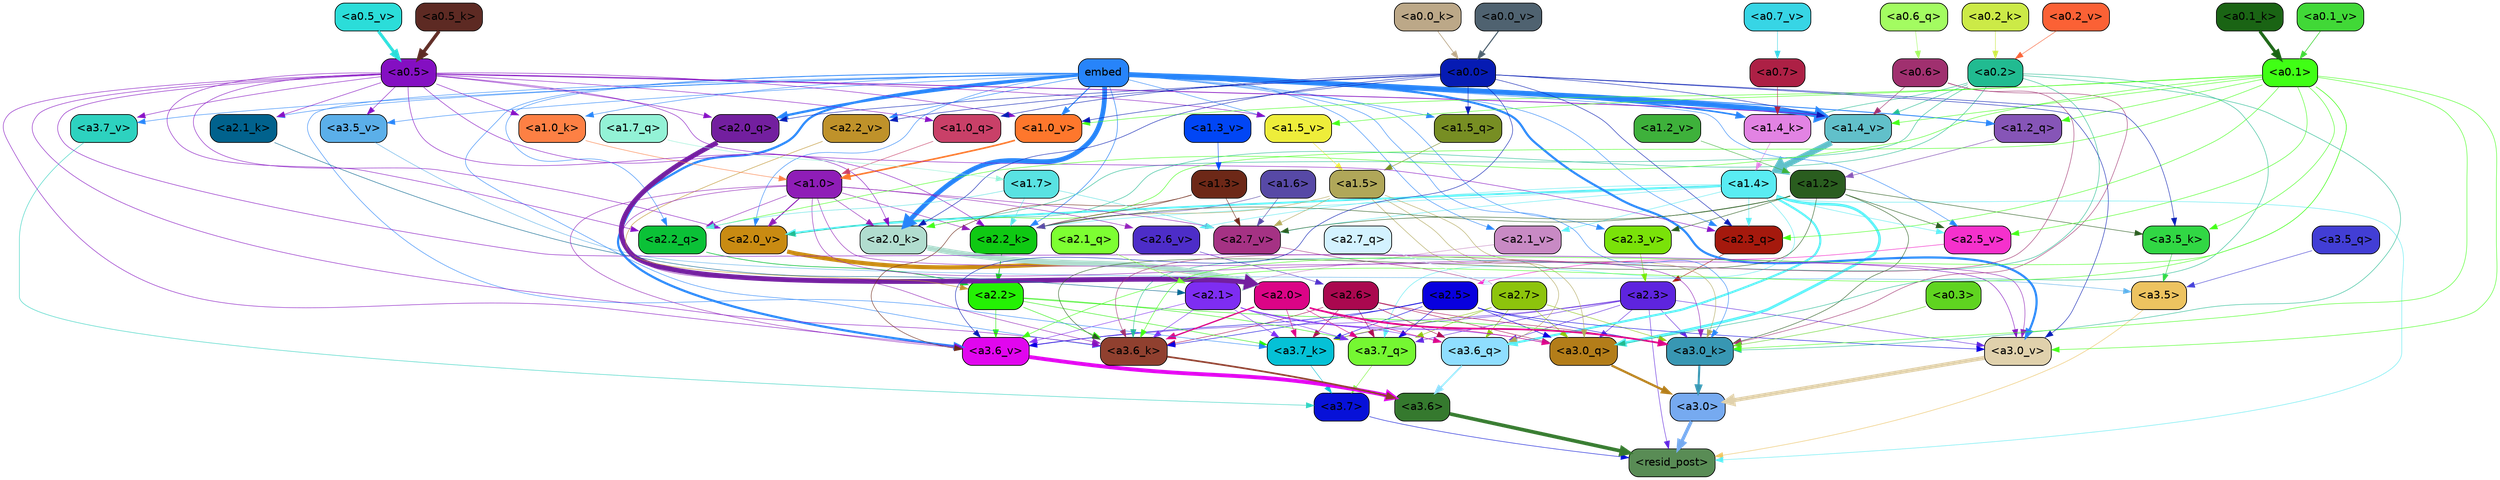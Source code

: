 strict digraph "" {
	graph [bgcolor=transparent,
		layout=dot,
		overlap=false,
		splines=true
	];
	"<a3.7>"	[color=black,
		fillcolor="#0711d8",
		fontname=Helvetica,
		shape=box,
		style="filled, rounded"];
	"<resid_post>"	[color=black,
		fillcolor="#598c55",
		fontname=Helvetica,
		shape=box,
		style="filled, rounded"];
	"<a3.7>" -> "<resid_post>"	[color="#0711d8",
		penwidth=0.6];
	"<a3.6>"	[color=black,
		fillcolor="#35792e",
		fontname=Helvetica,
		shape=box,
		style="filled, rounded"];
	"<a3.6>" -> "<resid_post>"	[color="#35792e",
		penwidth=4.646730065345764];
	"<a3.5>"	[color=black,
		fillcolor="#edc360",
		fontname=Helvetica,
		shape=box,
		style="filled, rounded"];
	"<a3.5>" -> "<resid_post>"	[color="#edc360",
		penwidth=0.6];
	"<a3.0>"	[color=black,
		fillcolor="#76aaf0",
		fontname=Helvetica,
		shape=box,
		style="filled, rounded"];
	"<a3.0>" -> "<resid_post>"	[color="#76aaf0",
		penwidth=4.323132634162903];
	"<a2.3>"	[color=black,
		fillcolor="#5e24df",
		fontname=Helvetica,
		shape=box,
		style="filled, rounded"];
	"<a2.3>" -> "<resid_post>"	[color="#5e24df",
		penwidth=0.6];
	"<a3.7_q>"	[color=black,
		fillcolor="#75f732",
		fontname=Helvetica,
		shape=box,
		style="filled, rounded"];
	"<a2.3>" -> "<a3.7_q>"	[color="#5e24df",
		penwidth=0.6];
	"<a3.6_q>"	[color=black,
		fillcolor="#8fdeff",
		fontname=Helvetica,
		shape=box,
		style="filled, rounded"];
	"<a2.3>" -> "<a3.6_q>"	[color="#5e24df",
		penwidth=0.6];
	"<a3.0_q>"	[color=black,
		fillcolor="#b37d19",
		fontname=Helvetica,
		shape=box,
		style="filled, rounded"];
	"<a2.3>" -> "<a3.0_q>"	[color="#5e24df",
		penwidth=0.6];
	"<a3.7_k>"	[color=black,
		fillcolor="#05c1d6",
		fontname=Helvetica,
		shape=box,
		style="filled, rounded"];
	"<a2.3>" -> "<a3.7_k>"	[color="#5e24df",
		penwidth=0.6];
	"<a3.0_k>"	[color=black,
		fillcolor="#3897b3",
		fontname=Helvetica,
		shape=box,
		style="filled, rounded"];
	"<a2.3>" -> "<a3.0_k>"	[color="#5e24df",
		penwidth=0.6];
	"<a3.6_v>"	[color=black,
		fillcolor="#e106ee",
		fontname=Helvetica,
		shape=box,
		style="filled, rounded"];
	"<a2.3>" -> "<a3.6_v>"	[color="#5e24df",
		penwidth=0.6];
	"<a3.0_v>"	[color=black,
		fillcolor="#e0d1ac",
		fontname=Helvetica,
		shape=box,
		style="filled, rounded"];
	"<a2.3>" -> "<a3.0_v>"	[color="#5e24df",
		penwidth=0.6];
	"<a1.4>"	[color=black,
		fillcolor="#59ecf3",
		fontname=Helvetica,
		shape=box,
		style="filled, rounded"];
	"<a1.4>" -> "<resid_post>"	[color="#59ecf3",
		penwidth=0.6];
	"<a1.4>" -> "<a3.7_q>"	[color="#59ecf3",
		penwidth=0.6];
	"<a1.4>" -> "<a3.6_q>"	[color="#59ecf3",
		penwidth=2.700703263282776];
	"<a1.4>" -> "<a3.0_q>"	[color="#59ecf3",
		penwidth=3.34255850315094];
	"<a2.3_q>"	[color=black,
		fillcolor="#a5190d",
		fontname=Helvetica,
		shape=box,
		style="filled, rounded"];
	"<a1.4>" -> "<a2.3_q>"	[color="#59ecf3",
		penwidth=0.6];
	"<a2.2_k>"	[color=black,
		fillcolor="#0fc913",
		fontname=Helvetica,
		shape=box,
		style="filled, rounded"];
	"<a1.4>" -> "<a2.2_k>"	[color="#59ecf3",
		penwidth=0.6];
	"<a2.7_v>"	[color=black,
		fillcolor="#a53284",
		fontname=Helvetica,
		shape=box,
		style="filled, rounded"];
	"<a1.4>" -> "<a2.7_v>"	[color="#59ecf3",
		penwidth=0.6];
	"<a2.6_v>"	[color=black,
		fillcolor="#4d2dc8",
		fontname=Helvetica,
		shape=box,
		style="filled, rounded"];
	"<a1.4>" -> "<a2.6_v>"	[color="#59ecf3",
		penwidth=0.6];
	"<a2.5_v>"	[color=black,
		fillcolor="#f531cc",
		fontname=Helvetica,
		shape=box,
		style="filled, rounded"];
	"<a1.4>" -> "<a2.5_v>"	[color="#59ecf3",
		penwidth=0.6];
	"<a2.1_v>"	[color=black,
		fillcolor="#c88ac4",
		fontname=Helvetica,
		shape=box,
		style="filled, rounded"];
	"<a1.4>" -> "<a2.1_v>"	[color="#59ecf3",
		penwidth=0.6];
	"<a2.0_v>"	[color=black,
		fillcolor="#c98b12",
		fontname=Helvetica,
		shape=box,
		style="filled, rounded"];
	"<a1.4>" -> "<a2.0_v>"	[color="#59ecf3",
		penwidth=2.387977123260498];
	"<a3.7_q>" -> "<a3.7>"	[color="#75f732",
		penwidth=0.6];
	"<a3.6_q>" -> "<a3.6>"	[color="#8fdeff",
		penwidth=2.03758105635643];
	"<a3.5_q>"	[color=black,
		fillcolor="#423ed5",
		fontname=Helvetica,
		shape=box,
		style="filled, rounded"];
	"<a3.5_q>" -> "<a3.5>"	[color="#423ed5",
		penwidth=0.6];
	"<a3.0_q>" -> "<a3.0>"	[color="#b37d19",
		penwidth=2.8638100624084473];
	"<a3.7_k>" -> "<a3.7>"	[color="#05c1d6",
		penwidth=0.6];
	"<a3.6_k>"	[color=black,
		fillcolor="#90402f",
		fontname=Helvetica,
		shape=box,
		style="filled, rounded"];
	"<a3.6_k>" -> "<a3.6>"	[color="#90402f",
		penwidth=2.174198240041733];
	"<a3.5_k>"	[color=black,
		fillcolor="#31d744",
		fontname=Helvetica,
		shape=box,
		style="filled, rounded"];
	"<a3.5_k>" -> "<a3.5>"	[color="#31d744",
		penwidth=0.6];
	"<a3.0_k>" -> "<a3.0>"	[color="#3897b3",
		penwidth=2.6274144649505615];
	"<a3.7_v>"	[color=black,
		fillcolor="#2dd2bf",
		fontname=Helvetica,
		shape=box,
		style="filled, rounded"];
	"<a3.7_v>" -> "<a3.7>"	[color="#2dd2bf",
		penwidth=0.6];
	"<a3.6_v>" -> "<a3.6>"	[color="#e106ee",
		penwidth=5.002329230308533];
	"<a3.5_v>"	[color=black,
		fillcolor="#5bafe9",
		fontname=Helvetica,
		shape=box,
		style="filled, rounded"];
	"<a3.5_v>" -> "<a3.5>"	[color="#5bafe9",
		penwidth=0.6];
	"<a3.0_v>" -> "<a3.0>"	[color="#e0d1ac",
		penwidth=5.188832879066467];
	"<a2.7>"	[color=black,
		fillcolor="#8dc40c",
		fontname=Helvetica,
		shape=box,
		style="filled, rounded"];
	"<a2.7>" -> "<a3.7_q>"	[color="#8dc40c",
		penwidth=0.6];
	"<a2.7>" -> "<a3.6_q>"	[color="#8dc40c",
		penwidth=0.6];
	"<a2.7>" -> "<a3.0_q>"	[color="#8dc40c",
		penwidth=0.6];
	"<a2.7>" -> "<a3.7_k>"	[color="#8dc40c",
		penwidth=0.6];
	"<a2.7>" -> "<a3.0_k>"	[color="#8dc40c",
		penwidth=0.6];
	"<a2.6>"	[color=black,
		fillcolor="#aa084f",
		fontname=Helvetica,
		shape=box,
		style="filled, rounded"];
	"<a2.6>" -> "<a3.7_q>"	[color="#aa084f",
		penwidth=0.6];
	"<a2.6>" -> "<a3.6_q>"	[color="#aa084f",
		penwidth=0.6];
	"<a2.6>" -> "<a3.0_q>"	[color="#aa084f",
		penwidth=0.6];
	"<a2.6>" -> "<a3.7_k>"	[color="#aa084f",
		penwidth=0.6];
	"<a2.6>" -> "<a3.6_k>"	[color="#aa084f",
		penwidth=0.6];
	"<a2.6>" -> "<a3.0_k>"	[color="#aa084f",
		penwidth=0.6];
	"<a2.5>"	[color=black,
		fillcolor="#0800de",
		fontname=Helvetica,
		shape=box,
		style="filled, rounded"];
	"<a2.5>" -> "<a3.7_q>"	[color="#0800de",
		penwidth=0.6];
	"<a2.5>" -> "<a3.0_q>"	[color="#0800de",
		penwidth=0.6];
	"<a2.5>" -> "<a3.7_k>"	[color="#0800de",
		penwidth=0.6];
	"<a2.5>" -> "<a3.6_k>"	[color="#0800de",
		penwidth=0.6];
	"<a2.5>" -> "<a3.0_k>"	[color="#0800de",
		penwidth=0.6];
	"<a2.5>" -> "<a3.6_v>"	[color="#0800de",
		penwidth=0.6];
	"<a2.5>" -> "<a3.0_v>"	[color="#0800de",
		penwidth=0.6];
	"<a2.2>"	[color=black,
		fillcolor="#24f104",
		fontname=Helvetica,
		shape=box,
		style="filled, rounded"];
	"<a2.2>" -> "<a3.7_q>"	[color="#24f104",
		penwidth=0.6];
	"<a2.2>" -> "<a3.7_k>"	[color="#24f104",
		penwidth=0.6];
	"<a2.2>" -> "<a3.6_k>"	[color="#24f104",
		penwidth=0.6];
	"<a2.2>" -> "<a3.0_k>"	[color="#24f104",
		penwidth=0.6];
	"<a2.2>" -> "<a3.6_v>"	[color="#24f104",
		penwidth=0.6];
	"<a2.1>"	[color=black,
		fillcolor="#7e2df2",
		fontname=Helvetica,
		shape=box,
		style="filled, rounded"];
	"<a2.1>" -> "<a3.7_q>"	[color="#7e2df2",
		penwidth=0.6];
	"<a2.1>" -> "<a3.6_q>"	[color="#7e2df2",
		penwidth=0.6];
	"<a2.1>" -> "<a3.0_q>"	[color="#7e2df2",
		penwidth=0.6];
	"<a2.1>" -> "<a3.7_k>"	[color="#7e2df2",
		penwidth=0.6];
	"<a2.1>" -> "<a3.6_k>"	[color="#7e2df2",
		penwidth=0.6];
	"<a2.1>" -> "<a3.0_k>"	[color="#7e2df2",
		penwidth=0.6];
	"<a2.1>" -> "<a3.6_v>"	[color="#7e2df2",
		penwidth=0.6];
	"<a2.0>"	[color=black,
		fillcolor="#db0486",
		fontname=Helvetica,
		shape=box,
		style="filled, rounded"];
	"<a2.0>" -> "<a3.7_q>"	[color="#db0486",
		penwidth=0.6];
	"<a2.0>" -> "<a3.6_q>"	[color="#db0486",
		penwidth=0.6];
	"<a2.0>" -> "<a3.0_q>"	[color="#db0486",
		penwidth=0.6];
	"<a2.0>" -> "<a3.7_k>"	[color="#db0486",
		penwidth=0.6];
	"<a2.0>" -> "<a3.6_k>"	[color="#db0486",
		penwidth=1.6454488784074783];
	"<a2.0>" -> "<a3.0_k>"	[color="#db0486",
		penwidth=2.2218968719244003];
	"<a1.5>"	[color=black,
		fillcolor="#b0a759",
		fontname=Helvetica,
		shape=box,
		style="filled, rounded"];
	"<a1.5>" -> "<a3.6_q>"	[color="#b0a759",
		penwidth=0.6];
	"<a1.5>" -> "<a3.0_q>"	[color="#b0a759",
		penwidth=0.6];
	"<a1.5>" -> "<a3.0_k>"	[color="#b0a759",
		penwidth=0.6];
	"<a1.5>" -> "<a2.2_k>"	[color="#b0a759",
		penwidth=0.6];
	"<a1.5>" -> "<a2.7_v>"	[color="#b0a759",
		penwidth=0.6];
	"<a0.2>"	[color=black,
		fillcolor="#21bb91",
		fontname=Helvetica,
		shape=box,
		style="filled, rounded"];
	"<a0.2>" -> "<a3.0_q>"	[color="#21bb91",
		penwidth=0.6];
	"<a0.2>" -> "<a3.6_k>"	[color="#21bb91",
		penwidth=0.6];
	"<a0.2>" -> "<a3.0_k>"	[color="#21bb91",
		penwidth=0.6];
	"<a2.0_k>"	[color=black,
		fillcolor="#b1ddcf",
		fontname=Helvetica,
		shape=box,
		style="filled, rounded"];
	"<a0.2>" -> "<a2.0_k>"	[color="#21bb91",
		penwidth=0.6];
	"<a0.2>" -> "<a2.0_v>"	[color="#21bb91",
		penwidth=0.6];
	"<a1.4_k>"	[color=black,
		fillcolor="#e283e3",
		fontname=Helvetica,
		shape=box,
		style="filled, rounded"];
	"<a0.2>" -> "<a1.4_k>"	[color="#21bb91",
		penwidth=0.6];
	"<a1.4_v>"	[color=black,
		fillcolor="#61c0ca",
		fontname=Helvetica,
		shape=box,
		style="filled, rounded"];
	"<a0.2>" -> "<a1.4_v>"	[color="#21bb91",
		penwidth=0.6];
	embed	[color=black,
		fillcolor="#2784fa",
		fontname=Helvetica,
		shape=box,
		style="filled, rounded"];
	embed -> "<a3.7_k>"	[color="#2784fa",
		penwidth=0.6];
	embed -> "<a3.6_k>"	[color="#2784fa",
		penwidth=0.6];
	embed -> "<a3.0_k>"	[color="#2784fa",
		penwidth=0.6];
	embed -> "<a3.7_v>"	[color="#2784fa",
		penwidth=0.6];
	embed -> "<a3.6_v>"	[color="#2784fa",
		penwidth=2.8301228284835815];
	embed -> "<a3.5_v>"	[color="#2784fa",
		penwidth=0.6];
	embed -> "<a3.0_v>"	[color="#2784fa",
		penwidth=2.7660785913467407];
	embed -> "<a2.3_q>"	[color="#2784fa",
		penwidth=0.6];
	"<a2.2_q>"	[color=black,
		fillcolor="#0bc137",
		fontname=Helvetica,
		shape=box,
		style="filled, rounded"];
	embed -> "<a2.2_q>"	[color="#2784fa",
		penwidth=0.6];
	"<a2.0_q>"	[color=black,
		fillcolor="#731f9f",
		fontname=Helvetica,
		shape=box,
		style="filled, rounded"];
	embed -> "<a2.0_q>"	[color="#2784fa",
		penwidth=2.918822765350342];
	embed -> "<a2.2_k>"	[color="#2784fa",
		penwidth=0.7099294662475586];
	"<a2.1_k>"	[color=black,
		fillcolor="#01628d",
		fontname=Helvetica,
		shape=box,
		style="filled, rounded"];
	embed -> "<a2.1_k>"	[color="#2784fa",
		penwidth=0.6];
	embed -> "<a2.0_k>"	[color="#2784fa",
		penwidth=6.075345039367676];
	embed -> "<a2.5_v>"	[color="#2784fa",
		penwidth=0.6];
	"<a2.3_v>"	[color=black,
		fillcolor="#7ae209",
		fontname=Helvetica,
		shape=box,
		style="filled, rounded"];
	embed -> "<a2.3_v>"	[color="#2784fa",
		penwidth=0.6];
	"<a2.2_v>"	[color=black,
		fillcolor="#bf922a",
		fontname=Helvetica,
		shape=box,
		style="filled, rounded"];
	embed -> "<a2.2_v>"	[color="#2784fa",
		penwidth=0.6909599304199219];
	embed -> "<a2.1_v>"	[color="#2784fa",
		penwidth=0.6];
	embed -> "<a2.0_v>"	[color="#2784fa",
		penwidth=0.6];
	"<a1.5_q>"	[color=black,
		fillcolor="#778e23",
		fontname=Helvetica,
		shape=box,
		style="filled, rounded"];
	embed -> "<a1.5_q>"	[color="#2784fa",
		penwidth=0.6];
	"<a1.2_q>"	[color=black,
		fillcolor="#8655b7",
		fontname=Helvetica,
		shape=box,
		style="filled, rounded"];
	embed -> "<a1.2_q>"	[color="#2784fa",
		penwidth=1.1075286865234375];
	embed -> "<a1.4_k>"	[color="#2784fa",
		penwidth=2.043105125427246];
	"<a1.0_k>"	[color=black,
		fillcolor="#fd8044",
		fontname=Helvetica,
		shape=box,
		style="filled, rounded"];
	embed -> "<a1.0_k>"	[color="#2784fa",
		penwidth=0.6];
	"<a1.5_v>"	[color=black,
		fillcolor="#eeed3a",
		fontname=Helvetica,
		shape=box,
		style="filled, rounded"];
	embed -> "<a1.5_v>"	[color="#2784fa",
		penwidth=0.6];
	embed -> "<a1.4_v>"	[color="#2784fa",
		penwidth=6.46385931968689];
	"<a1.0_v>"	[color=black,
		fillcolor="#fe772c",
		fontname=Helvetica,
		shape=box,
		style="filled, rounded"];
	embed -> "<a1.0_v>"	[color="#2784fa",
		penwidth=1.273291826248169];
	"<a1.2>"	[color=black,
		fillcolor="#2a5d1f",
		fontname=Helvetica,
		shape=box,
		style="filled, rounded"];
	"<a1.2>" -> "<a3.6_k>"	[color="#2a5d1f",
		penwidth=0.6];
	"<a1.2>" -> "<a3.5_k>"	[color="#2a5d1f",
		penwidth=0.6];
	"<a1.2>" -> "<a3.0_k>"	[color="#2a5d1f",
		penwidth=0.6];
	"<a1.2>" -> "<a2.2_k>"	[color="#2a5d1f",
		penwidth=0.6];
	"<a1.2>" -> "<a2.7_v>"	[color="#2a5d1f",
		penwidth=0.6];
	"<a1.2>" -> "<a2.5_v>"	[color="#2a5d1f",
		penwidth=0.6];
	"<a1.2>" -> "<a2.3_v>"	[color="#2a5d1f",
		penwidth=0.6];
	"<a1.0>"	[color=black,
		fillcolor="#8f1db7",
		fontname=Helvetica,
		shape=box,
		style="filled, rounded"];
	"<a1.0>" -> "<a3.6_k>"	[color="#8f1db7",
		penwidth=0.6];
	"<a1.0>" -> "<a3.0_k>"	[color="#8f1db7",
		penwidth=0.6];
	"<a1.0>" -> "<a3.6_v>"	[color="#8f1db7",
		penwidth=0.6];
	"<a1.0>" -> "<a3.0_v>"	[color="#8f1db7",
		penwidth=0.6];
	"<a1.0>" -> "<a2.2_q>"	[color="#8f1db7",
		penwidth=0.6];
	"<a1.0>" -> "<a2.2_k>"	[color="#8f1db7",
		penwidth=0.6];
	"<a1.0>" -> "<a2.0_k>"	[color="#8f1db7",
		penwidth=0.6];
	"<a1.0>" -> "<a2.7_v>"	[color="#8f1db7",
		penwidth=0.6];
	"<a1.0>" -> "<a2.6_v>"	[color="#8f1db7",
		penwidth=0.6];
	"<a1.0>" -> "<a2.0_v>"	[color="#8f1db7",
		penwidth=1.2435333728790283];
	"<a0.6>"	[color=black,
		fillcolor="#a0306f",
		fontname=Helvetica,
		shape=box,
		style="filled, rounded"];
	"<a0.6>" -> "<a3.6_k>"	[color="#a0306f",
		penwidth=0.6];
	"<a0.6>" -> "<a3.0_k>"	[color="#a0306f",
		penwidth=0.6];
	"<a0.6>" -> "<a1.4_v>"	[color="#a0306f",
		penwidth=0.6];
	"<a0.5>"	[color=black,
		fillcolor="#840fc2",
		fontname=Helvetica,
		shape=box,
		style="filled, rounded"];
	"<a0.5>" -> "<a3.6_k>"	[color="#840fc2",
		penwidth=0.6];
	"<a0.5>" -> "<a3.7_v>"	[color="#840fc2",
		penwidth=0.6];
	"<a0.5>" -> "<a3.6_v>"	[color="#840fc2",
		penwidth=0.6];
	"<a0.5>" -> "<a3.5_v>"	[color="#840fc2",
		penwidth=0.6];
	"<a0.5>" -> "<a3.0_v>"	[color="#840fc2",
		penwidth=0.6124261617660522];
	"<a0.5>" -> "<a2.3_q>"	[color="#840fc2",
		penwidth=0.6];
	"<a0.5>" -> "<a2.2_q>"	[color="#840fc2",
		penwidth=0.6];
	"<a0.5>" -> "<a2.0_q>"	[color="#840fc2",
		penwidth=0.6];
	"<a0.5>" -> "<a2.2_k>"	[color="#840fc2",
		penwidth=0.6];
	"<a0.5>" -> "<a2.1_k>"	[color="#840fc2",
		penwidth=0.6];
	"<a0.5>" -> "<a2.0_k>"	[color="#840fc2",
		penwidth=0.6112704277038574];
	"<a0.5>" -> "<a2.0_v>"	[color="#840fc2",
		penwidth=0.6];
	"<a1.0_q>"	[color=black,
		fillcolor="#c94068",
		fontname=Helvetica,
		shape=box,
		style="filled, rounded"];
	"<a0.5>" -> "<a1.0_q>"	[color="#840fc2",
		penwidth=0.6];
	"<a0.5>" -> "<a1.0_k>"	[color="#840fc2",
		penwidth=0.6];
	"<a0.5>" -> "<a1.5_v>"	[color="#840fc2",
		penwidth=0.6];
	"<a0.5>" -> "<a1.4_v>"	[color="#840fc2",
		penwidth=0.9145197868347168];
	"<a0.5>" -> "<a1.0_v>"	[color="#840fc2",
		penwidth=0.6];
	"<a0.1>"	[color=black,
		fillcolor="#40ff15",
		fontname=Helvetica,
		shape=box,
		style="filled, rounded"];
	"<a0.1>" -> "<a3.6_k>"	[color="#40ff15",
		penwidth=0.6];
	"<a0.1>" -> "<a3.5_k>"	[color="#40ff15",
		penwidth=0.6];
	"<a0.1>" -> "<a3.0_k>"	[color="#40ff15",
		penwidth=0.6];
	"<a0.1>" -> "<a3.6_v>"	[color="#40ff15",
		penwidth=0.6];
	"<a0.1>" -> "<a3.0_v>"	[color="#40ff15",
		penwidth=0.6];
	"<a0.1>" -> "<a2.3_q>"	[color="#40ff15",
		penwidth=0.6];
	"<a0.1>" -> "<a2.2_q>"	[color="#40ff15",
		penwidth=0.6];
	"<a0.1>" -> "<a2.0_k>"	[color="#40ff15",
		penwidth=0.6];
	"<a0.1>" -> "<a2.5_v>"	[color="#40ff15",
		penwidth=0.6];
	"<a0.1>" -> "<a1.2_q>"	[color="#40ff15",
		penwidth=0.6];
	"<a0.1>" -> "<a1.5_v>"	[color="#40ff15",
		penwidth=0.6];
	"<a0.1>" -> "<a1.4_v>"	[color="#40ff15",
		penwidth=0.6];
	"<a0.1>" -> "<a1.0_v>"	[color="#40ff15",
		penwidth=0.6];
	"<a0.0>"	[color=black,
		fillcolor="#061bb3",
		fontname=Helvetica,
		shape=box,
		style="filled, rounded"];
	"<a0.0>" -> "<a3.5_k>"	[color="#061bb3",
		penwidth=0.6];
	"<a0.0>" -> "<a3.6_v>"	[color="#061bb3",
		penwidth=0.6];
	"<a0.0>" -> "<a3.0_v>"	[color="#061bb3",
		penwidth=0.6];
	"<a0.0>" -> "<a2.3_q>"	[color="#061bb3",
		penwidth=0.6];
	"<a0.0>" -> "<a2.0_q>"	[color="#061bb3",
		penwidth=0.6];
	"<a0.0>" -> "<a2.0_k>"	[color="#061bb3",
		penwidth=0.6];
	"<a0.0>" -> "<a2.2_v>"	[color="#061bb3",
		penwidth=0.6];
	"<a0.0>" -> "<a1.5_q>"	[color="#061bb3",
		penwidth=0.6];
	"<a0.0>" -> "<a1.0_q>"	[color="#061bb3",
		penwidth=0.6];
	"<a0.0>" -> "<a1.4_v>"	[color="#061bb3",
		penwidth=0.6];
	"<a0.0>" -> "<a1.0_v>"	[color="#061bb3",
		penwidth=0.6];
	"<a0.3>"	[color=black,
		fillcolor="#5fd420",
		fontname=Helvetica,
		shape=box,
		style="filled, rounded"];
	"<a0.3>" -> "<a3.0_k>"	[color="#5fd420",
		penwidth=0.6];
	"<a1.3>"	[color=black,
		fillcolor="#6d2817",
		fontname=Helvetica,
		shape=box,
		style="filled, rounded"];
	"<a1.3>" -> "<a3.6_v>"	[color="#6d2817",
		penwidth=0.6];
	"<a1.3>" -> "<a2.2_k>"	[color="#6d2817",
		penwidth=0.6];
	"<a1.3>" -> "<a2.7_v>"	[color="#6d2817",
		penwidth=0.6];
	"<a2.7_q>"	[color=black,
		fillcolor="#d3f2ff",
		fontname=Helvetica,
		shape=box,
		style="filled, rounded"];
	"<a2.7_q>" -> "<a2.7>"	[color="#d3f2ff",
		penwidth=0.6];
	"<a2.3_q>" -> "<a2.3>"	[color="#a5190d",
		penwidth=0.6];
	"<a2.2_q>" -> "<a2.2>"	[color="#0bc137",
		penwidth=0.8114519119262695];
	"<a2.1_q>"	[color=black,
		fillcolor="#7dff32",
		fontname=Helvetica,
		shape=box,
		style="filled, rounded"];
	"<a2.1_q>" -> "<a2.1>"	[color="#7dff32",
		penwidth=0.6];
	"<a2.0_q>" -> "<a2.0>"	[color="#731f9f",
		penwidth=6.2323237657547];
	"<a2.2_k>" -> "<a2.2>"	[color="#0fc913",
		penwidth=0.9331893920898438];
	"<a2.1_k>" -> "<a2.1>"	[color="#01628d",
		penwidth=0.6];
	"<a2.0_k>" -> "<a2.0>"	[color="#b1ddcf",
		penwidth=7.158664226531982];
	"<a2.7_v>" -> "<a2.7>"	[color="#a53284",
		penwidth=0.6];
	"<a2.6_v>" -> "<a2.6>"	[color="#4d2dc8",
		penwidth=0.6];
	"<a2.5_v>" -> "<a2.5>"	[color="#f531cc",
		penwidth=0.6657319068908691];
	"<a2.3_v>" -> "<a2.3>"	[color="#7ae209",
		penwidth=0.6];
	"<a2.2_v>" -> "<a2.2>"	[color="#bf922a",
		penwidth=0.6];
	"<a2.1_v>" -> "<a2.1>"	[color="#c88ac4",
		penwidth=0.6];
	"<a2.0_v>" -> "<a2.0>"	[color="#c98b12",
		penwidth=5.380099236965179];
	"<a1.7>"	[color=black,
		fillcolor="#59e2e2",
		fontname=Helvetica,
		shape=box,
		style="filled, rounded"];
	"<a1.7>" -> "<a2.2_q>"	[color="#59e2e2",
		penwidth=0.6];
	"<a1.7>" -> "<a2.2_k>"	[color="#59e2e2",
		penwidth=0.6];
	"<a1.7>" -> "<a2.7_v>"	[color="#59e2e2",
		penwidth=0.6];
	"<a1.6>"	[color=black,
		fillcolor="#5749a6",
		fontname=Helvetica,
		shape=box,
		style="filled, rounded"];
	"<a1.6>" -> "<a2.2_k>"	[color="#5749a6",
		penwidth=0.6];
	"<a1.6>" -> "<a2.7_v>"	[color="#5749a6",
		penwidth=0.6];
	"<a1.7_q>"	[color=black,
		fillcolor="#93f2d6",
		fontname=Helvetica,
		shape=box,
		style="filled, rounded"];
	"<a1.7_q>" -> "<a1.7>"	[color="#93f2d6",
		penwidth=0.6];
	"<a1.5_q>" -> "<a1.5>"	[color="#778e23",
		penwidth=0.6];
	"<a1.2_q>" -> "<a1.2>"	[color="#8655b7",
		penwidth=0.6965713500976562];
	"<a1.0_q>" -> "<a1.0>"	[color="#c94068",
		penwidth=0.6];
	"<a1.4_k>" -> "<a1.4>"	[color="#e283e3",
		penwidth=0.6];
	"<a1.0_k>" -> "<a1.0>"	[color="#fd8044",
		penwidth=0.6];
	"<a1.5_v>" -> "<a1.5>"	[color="#eeed3a",
		penwidth=0.6];
	"<a1.4_v>" -> "<a1.4>"	[color="#61c0ca",
		penwidth=7.649995803833008];
	"<a1.3_v>"	[color=black,
		fillcolor="#0146f5",
		fontname=Helvetica,
		shape=box,
		style="filled, rounded"];
	"<a1.3_v>" -> "<a1.3>"	[color="#0146f5",
		penwidth=0.6];
	"<a1.2_v>"	[color=black,
		fillcolor="#3eb13b",
		fontname=Helvetica,
		shape=box,
		style="filled, rounded"];
	"<a1.2_v>" -> "<a1.2>"	[color="#3eb13b",
		penwidth=0.6];
	"<a1.0_v>" -> "<a1.0>"	[color="#fe772c",
		penwidth=2.050852060317993];
	"<a0.7>"	[color=black,
		fillcolor="#ad2045",
		fontname=Helvetica,
		shape=box,
		style="filled, rounded"];
	"<a0.7>" -> "<a1.4_k>"	[color="#ad2045",
		penwidth=0.6];
	"<a0.6_q>"	[color=black,
		fillcolor="#a3fc61",
		fontname=Helvetica,
		shape=box,
		style="filled, rounded"];
	"<a0.6_q>" -> "<a0.6>"	[color="#a3fc61",
		penwidth=0.6];
	"<a0.5_k>"	[color=black,
		fillcolor="#5d2a23",
		fontname=Helvetica,
		shape=box,
		style="filled, rounded"];
	"<a0.5_k>" -> "<a0.5>"	[color="#5d2a23",
		penwidth=4.382697105407715];
	"<a0.2_k>"	[color=black,
		fillcolor="#ccea47",
		fontname=Helvetica,
		shape=box,
		style="filled, rounded"];
	"<a0.2_k>" -> "<a0.2>"	[color="#ccea47",
		penwidth=0.6394491195678711];
	"<a0.1_k>"	[color=black,
		fillcolor="#1a6414",
		fontname=Helvetica,
		shape=box,
		style="filled, rounded"];
	"<a0.1_k>" -> "<a0.1>"	[color="#1a6414",
		penwidth=3.9428932666778564];
	"<a0.0_k>"	[color=black,
		fillcolor="#bca888",
		fontname=Helvetica,
		shape=box,
		style="filled, rounded"];
	"<a0.0_k>" -> "<a0.0>"	[color="#bca888",
		penwidth=0.9280776977539062];
	"<a0.7_v>"	[color=black,
		fillcolor="#37d5e5",
		fontname=Helvetica,
		shape=box,
		style="filled, rounded"];
	"<a0.7_v>" -> "<a0.7>"	[color="#37d5e5",
		penwidth=0.6];
	"<a0.5_v>"	[color=black,
		fillcolor="#2bddd9",
		fontname=Helvetica,
		shape=box,
		style="filled, rounded"];
	"<a0.5_v>" -> "<a0.5>"	[color="#2bddd9",
		penwidth=3.8846328258514404];
	"<a0.2_v>"	[color=black,
		fillcolor="#fb6135",
		fontname=Helvetica,
		shape=box,
		style="filled, rounded"];
	"<a0.2_v>" -> "<a0.2>"	[color="#fb6135",
		penwidth=0.6];
	"<a0.1_v>"	[color=black,
		fillcolor="#41d837",
		fontname=Helvetica,
		shape=box,
		style="filled, rounded"];
	"<a0.1_v>" -> "<a0.1>"	[color="#41d837",
		penwidth=0.8284716606140137];
	"<a0.0_v>"	[color=black,
		fillcolor="#4f6270",
		fontname=Helvetica,
		shape=box,
		style="filled, rounded"];
	"<a0.0_v>" -> "<a0.0>"	[color="#4f6270",
		penwidth=1.44976806640625];
}
